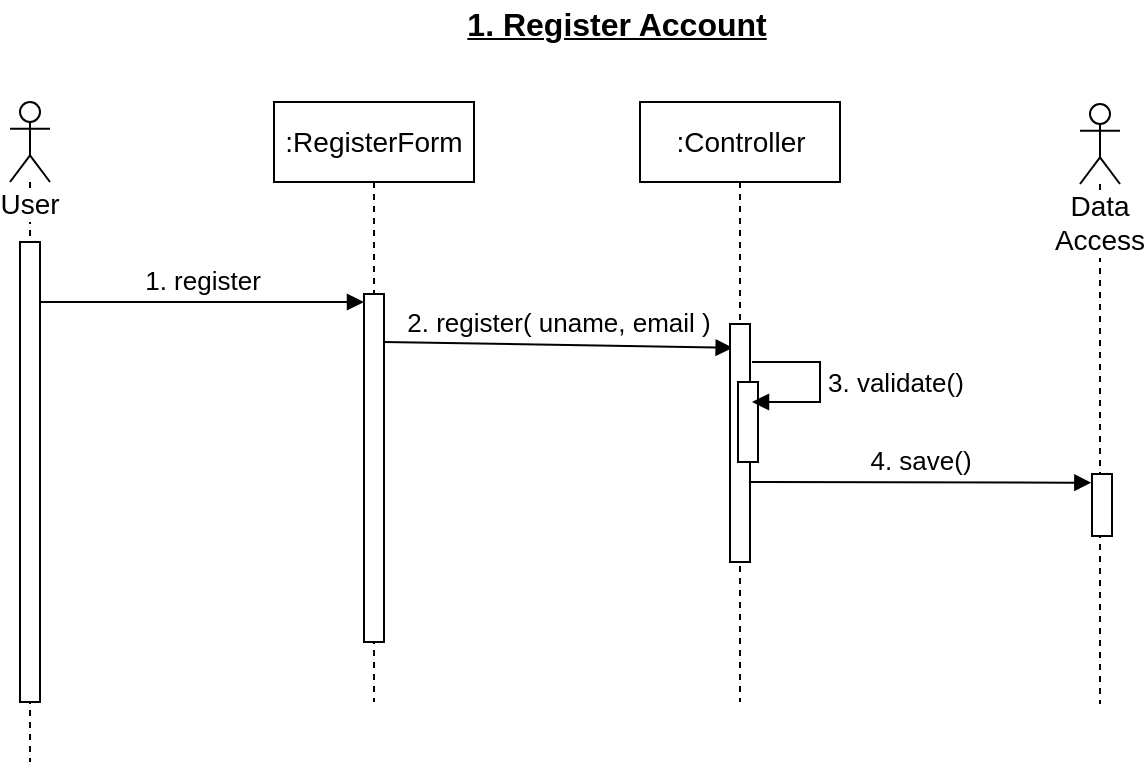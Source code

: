 <mxfile version="11.0.7" type="device"><diagram id="OsrU90kXXDLWXn_1MqmZ" name="Page-1"><mxGraphModel dx="782" dy="386" grid="1" gridSize="10" guides="1" tooltips="1" connect="1" arrows="1" fold="1" page="1" pageScale="1" pageWidth="827" pageHeight="1169" math="0" shadow="0"><root><mxCell id="0"/><mxCell id="1" parent="0"/><mxCell id="8HmXQFggO8UR9IZpjMS7-4" value="&lt;font style=&quot;font-size: 14px&quot;&gt;User&lt;/font&gt;" style="shape=umlLifeline;participant=umlActor;perimeter=lifelinePerimeter;whiteSpace=wrap;html=1;container=1;collapsible=0;recursiveResize=0;verticalAlign=top;spacingTop=36;labelBackgroundColor=#ffffff;outlineConnect=0;size=40;" vertex="1" parent="1"><mxGeometry x="98" y="90" width="20" height="330" as="geometry"/></mxCell><mxCell id="8HmXQFggO8UR9IZpjMS7-6" value="" style="html=1;points=[];perimeter=orthogonalPerimeter;" vertex="1" parent="8HmXQFggO8UR9IZpjMS7-4"><mxGeometry x="5" y="70" width="10" height="230" as="geometry"/></mxCell><mxCell id="8HmXQFggO8UR9IZpjMS7-16" value="&lt;font style=&quot;font-size: 13px&quot;&gt;1. register&lt;/font&gt;" style="html=1;verticalAlign=bottom;endArrow=block;" edge="1" parent="8HmXQFggO8UR9IZpjMS7-4" target="8HmXQFggO8UR9IZpjMS7-8"><mxGeometry width="80" relative="1" as="geometry"><mxPoint x="15" y="100" as="sourcePoint"/><mxPoint x="95" y="100" as="targetPoint"/></mxGeometry></mxCell><mxCell id="8HmXQFggO8UR9IZpjMS7-5" value="&lt;u&gt;&lt;b&gt;&lt;font style=&quot;font-size: 16px&quot;&gt;1. Register Account&lt;/font&gt;&lt;/b&gt;&lt;/u&gt;" style="text;html=1;resizable=0;points=[];autosize=1;align=center;verticalAlign=top;spacingTop=-4;" vertex="1" parent="1"><mxGeometry x="316" y="39" width="170" height="20" as="geometry"/></mxCell><mxCell id="8HmXQFggO8UR9IZpjMS7-7" value="&lt;font style=&quot;font-size: 14px&quot;&gt;:RegisterForm&lt;/font&gt;" style="shape=umlLifeline;perimeter=lifelinePerimeter;whiteSpace=wrap;html=1;container=1;collapsible=0;recursiveResize=0;outlineConnect=0;" vertex="1" parent="1"><mxGeometry x="230" y="90" width="100" height="300" as="geometry"/></mxCell><mxCell id="8HmXQFggO8UR9IZpjMS7-8" value="" style="html=1;points=[];perimeter=orthogonalPerimeter;" vertex="1" parent="8HmXQFggO8UR9IZpjMS7-7"><mxGeometry x="45" y="96" width="10" height="174" as="geometry"/></mxCell><mxCell id="8HmXQFggO8UR9IZpjMS7-17" value="&lt;font style=&quot;font-size: 13px&quot;&gt;2. register( uname, email )&lt;/font&gt;" style="html=1;verticalAlign=bottom;endArrow=block;entryX=0.133;entryY=0.1;entryDx=0;entryDy=0;entryPerimeter=0;" edge="1" parent="8HmXQFggO8UR9IZpjMS7-7" target="8HmXQFggO8UR9IZpjMS7-14"><mxGeometry width="80" relative="1" as="geometry"><mxPoint x="55" y="120" as="sourcePoint"/><mxPoint x="223" y="119.64" as="targetPoint"/></mxGeometry></mxCell><mxCell id="8HmXQFggO8UR9IZpjMS7-9" value="&lt;font style=&quot;font-size: 14px&quot;&gt;:Controller&lt;/font&gt;" style="html=1;points=[];perimeter=orthogonalPerimeter;shape=umlLifeline;participant=label;fontFamily=Helvetica;fontSize=12;fontColor=#000000;align=center;strokeColor=#000000;fillColor=#ffffff;recursiveResize=0;container=1;collapsible=0;" vertex="1" parent="1"><mxGeometry x="413" y="90" width="100" height="300" as="geometry"/></mxCell><mxCell id="8HmXQFggO8UR9IZpjMS7-14" value="" style="html=1;points=[];perimeter=orthogonalPerimeter;" vertex="1" parent="8HmXQFggO8UR9IZpjMS7-9"><mxGeometry x="45" y="111" width="10" height="119" as="geometry"/></mxCell><mxCell id="8HmXQFggO8UR9IZpjMS7-20" value="" style="html=1;points=[];perimeter=orthogonalPerimeter;" vertex="1" parent="8HmXQFggO8UR9IZpjMS7-9"><mxGeometry x="49" y="140" width="10" height="40" as="geometry"/></mxCell><mxCell id="8HmXQFggO8UR9IZpjMS7-21" value="&lt;font style=&quot;font-size: 13px&quot;&gt;3. validate()&lt;/font&gt;" style="edgeStyle=orthogonalEdgeStyle;html=1;align=left;spacingLeft=2;endArrow=block;rounded=0;entryX=1;entryY=0;exitX=1.1;exitY=0.113;exitDx=0;exitDy=0;exitPerimeter=0;" edge="1" parent="8HmXQFggO8UR9IZpjMS7-9"><mxGeometry relative="1" as="geometry"><mxPoint x="56" y="130" as="sourcePoint"/><Array as="points"><mxPoint x="90" y="130"/><mxPoint x="90" y="150"/></Array><mxPoint x="56" y="150" as="targetPoint"/></mxGeometry></mxCell><mxCell id="8HmXQFggO8UR9IZpjMS7-22" value="&lt;font style=&quot;font-size: 13px&quot;&gt;4. save()&lt;/font&gt;" style="html=1;verticalAlign=bottom;endArrow=block;entryX=-0.033;entryY=0.14;entryDx=0;entryDy=0;entryPerimeter=0;" edge="1" parent="8HmXQFggO8UR9IZpjMS7-9" target="8HmXQFggO8UR9IZpjMS7-15"><mxGeometry width="80" relative="1" as="geometry"><mxPoint x="55" y="190" as="sourcePoint"/><mxPoint x="245" y="190" as="targetPoint"/></mxGeometry></mxCell><mxCell id="8HmXQFggO8UR9IZpjMS7-10" value="&lt;font style=&quot;font-size: 14px&quot;&gt;Data Access&lt;/font&gt;" style="shape=umlLifeline;participant=umlActor;perimeter=lifelinePerimeter;whiteSpace=wrap;html=1;container=1;collapsible=0;recursiveResize=0;verticalAlign=top;spacingTop=36;labelBackgroundColor=#ffffff;outlineConnect=0;" vertex="1" parent="1"><mxGeometry x="633" y="91" width="20" height="300" as="geometry"/></mxCell><mxCell id="8HmXQFggO8UR9IZpjMS7-15" value="" style="html=1;points=[];perimeter=orthogonalPerimeter;" vertex="1" parent="8HmXQFggO8UR9IZpjMS7-10"><mxGeometry x="6" y="185" width="10" height="31" as="geometry"/></mxCell></root></mxGraphModel></diagram></mxfile>